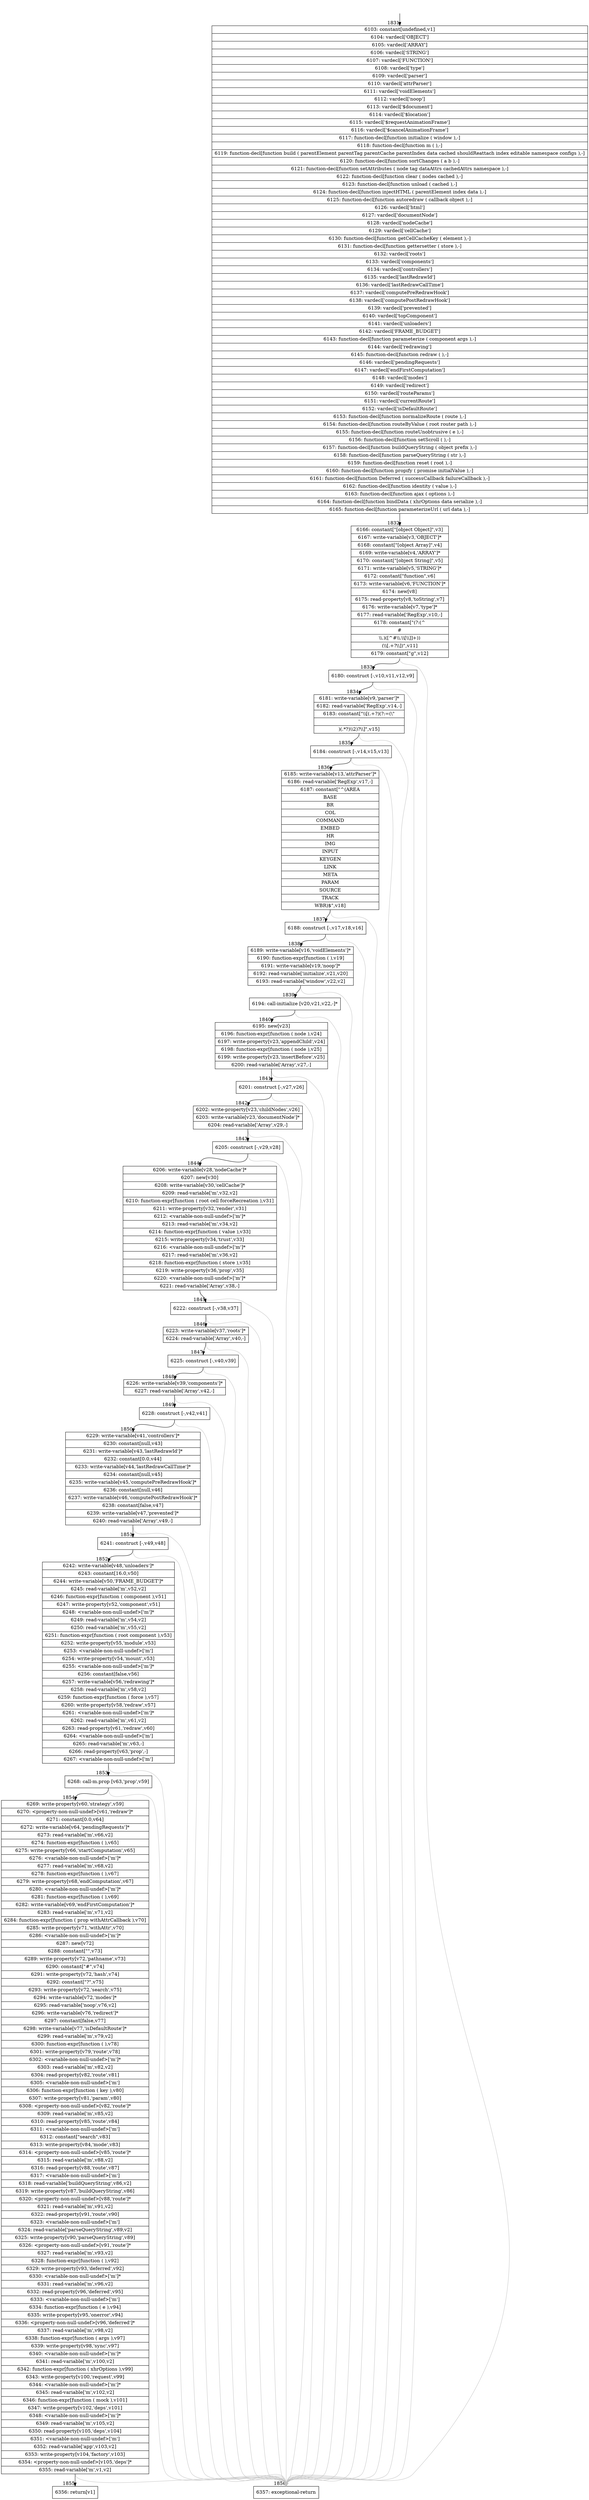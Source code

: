 digraph {
rankdir="TD"
BB_entry1[shape=none,label=""];
BB_entry1 -> BB1831 [tailport=s, headport=n, headlabel="    1831"]
BB1831 [shape=record label="{6103: constant[undefined,v1]|6104: vardecl['OBJECT']|6105: vardecl['ARRAY']|6106: vardecl['STRING']|6107: vardecl['FUNCTION']|6108: vardecl['type']|6109: vardecl['parser']|6110: vardecl['attrParser']|6111: vardecl['voidElements']|6112: vardecl['noop']|6113: vardecl['$document']|6114: vardecl['$location']|6115: vardecl['$requestAnimationFrame']|6116: vardecl['$cancelAnimationFrame']|6117: function-decl[function initialize ( window ),-]|6118: function-decl[function m ( ),-]|6119: function-decl[function build ( parentElement parentTag parentCache parentIndex data cached shouldReattach index editable namespace configs ),-]|6120: function-decl[function sortChanges ( a b ),-]|6121: function-decl[function setAttributes ( node tag dataAttrs cachedAttrs namespace ),-]|6122: function-decl[function clear ( nodes cached ),-]|6123: function-decl[function unload ( cached ),-]|6124: function-decl[function injectHTML ( parentElement index data ),-]|6125: function-decl[function autoredraw ( callback object ),-]|6126: vardecl['html']|6127: vardecl['documentNode']|6128: vardecl['nodeCache']|6129: vardecl['cellCache']|6130: function-decl[function getCellCacheKey ( element ),-]|6131: function-decl[function gettersetter ( store ),-]|6132: vardecl['roots']|6133: vardecl['components']|6134: vardecl['controllers']|6135: vardecl['lastRedrawId']|6136: vardecl['lastRedrawCallTime']|6137: vardecl['computePreRedrawHook']|6138: vardecl['computePostRedrawHook']|6139: vardecl['prevented']|6140: vardecl['topComponent']|6141: vardecl['unloaders']|6142: vardecl['FRAME_BUDGET']|6143: function-decl[function parameterize ( component args ),-]|6144: vardecl['redrawing']|6145: function-decl[function redraw ( ),-]|6146: vardecl['pendingRequests']|6147: vardecl['endFirstComputation']|6148: vardecl['modes']|6149: vardecl['redirect']|6150: vardecl['routeParams']|6151: vardecl['currentRoute']|6152: vardecl['isDefaultRoute']|6153: function-decl[function normalizeRoute ( route ),-]|6154: function-decl[function routeByValue ( root router path ),-]|6155: function-decl[function routeUnobtrusive ( e ),-]|6156: function-decl[function setScroll ( ),-]|6157: function-decl[function buildQueryString ( object prefix ),-]|6158: function-decl[function parseQueryString ( str ),-]|6159: function-decl[function reset ( root ),-]|6160: function-decl[function propify ( promise initialValue ),-]|6161: function-decl[function Deferred ( successCallback failureCallback ),-]|6162: function-decl[function identity ( value ),-]|6163: function-decl[function ajax ( options ),-]|6164: function-decl[function bindData ( xhrOptions data serialize ),-]|6165: function-decl[function parameterizeUrl ( url data ),-]}" ] 
BB1831 -> BB1832 [tailport=s, headport=n, headlabel="      1832"]
BB1832 [shape=record label="{6166: constant[\"[object Object]\",v3]|6167: write-variable[v3,'OBJECT']*|6168: constant[\"[object Array]\",v4]|6169: write-variable[v4,'ARRAY']*|6170: constant[\"[object String]\",v5]|6171: write-variable[v5,'STRING']*|6172: constant[\"function\",v6]|6173: write-variable[v6,'FUNCTION']*|6174: new[v8]|6175: read-property[v8,'toString',v7]|6176: write-variable[v7,'type']*|6177: read-variable['RegExp',v10,-]|6178: constant[\"(?:(^|#|\\\\.)([^#\\\\.\\\\[\\\\]]+))|(\\\\[.+?\\\\])\",v11]|6179: constant[\"g\",v12]}" ] 
BB1832 -> BB1833 [tailport=s, headport=n, headlabel="      1833"]
BB1832 -> BB1856 [tailport=s, headport=n, color=gray, headlabel="      1856"]
BB1833 [shape=record label="{6180: construct [-,v10,v11,v12,v9]}" ] 
BB1833 -> BB1834 [tailport=s, headport=n, headlabel="      1834"]
BB1833 -> BB1856 [tailport=s, headport=n, color=gray]
BB1834 [shape=record label="{6181: write-variable[v9,'parser']*|6182: read-variable['RegExp',v14,-]|6183: constant[\"\\\\[(.+?)(?:=(\\\"|'|)(.*?)\\\\2)?\\\\]\",v15]}" ] 
BB1834 -> BB1835 [tailport=s, headport=n, headlabel="      1835"]
BB1834 -> BB1856 [tailport=s, headport=n, color=gray]
BB1835 [shape=record label="{6184: construct [-,v14,v15,v13]}" ] 
BB1835 -> BB1836 [tailport=s, headport=n, headlabel="      1836"]
BB1835 -> BB1856 [tailport=s, headport=n, color=gray]
BB1836 [shape=record label="{6185: write-variable[v13,'attrParser']*|6186: read-variable['RegExp',v17,-]|6187: constant[\"^(AREA|BASE|BR|COL|COMMAND|EMBED|HR|IMG|INPUT|KEYGEN|LINK|META|PARAM|SOURCE|TRACK|WBR)$\",v18]}" ] 
BB1836 -> BB1837 [tailport=s, headport=n, headlabel="      1837"]
BB1836 -> BB1856 [tailport=s, headport=n, color=gray]
BB1837 [shape=record label="{6188: construct [-,v17,v18,v16]}" ] 
BB1837 -> BB1838 [tailport=s, headport=n, headlabel="      1838"]
BB1837 -> BB1856 [tailport=s, headport=n, color=gray]
BB1838 [shape=record label="{6189: write-variable[v16,'voidElements']*|6190: function-expr[function ( ),v19]|6191: write-variable[v19,'noop']*|6192: read-variable['initialize',v21,v20]|6193: read-variable['window',v22,v2]}" ] 
BB1838 -> BB1839 [tailport=s, headport=n, headlabel="      1839"]
BB1838 -> BB1856 [tailport=s, headport=n, color=gray]
BB1839 [shape=record label="{6194: call-initialize [v20,v21,v22,-]*}" ] 
BB1839 -> BB1840 [tailport=s, headport=n, headlabel="      1840"]
BB1839 -> BB1856 [tailport=s, headport=n, color=gray]
BB1840 [shape=record label="{6195: new[v23]|6196: function-expr[function ( node ),v24]|6197: write-property[v23,'appendChild',v24]|6198: function-expr[function ( node ),v25]|6199: write-property[v23,'insertBefore',v25]|6200: read-variable['Array',v27,-]}" ] 
BB1840 -> BB1841 [tailport=s, headport=n, headlabel="      1841"]
BB1840 -> BB1856 [tailport=s, headport=n, color=gray]
BB1841 [shape=record label="{6201: construct [-,v27,v26]}" ] 
BB1841 -> BB1842 [tailport=s, headport=n, headlabel="      1842"]
BB1841 -> BB1856 [tailport=s, headport=n, color=gray]
BB1842 [shape=record label="{6202: write-property[v23,'childNodes',v26]|6203: write-variable[v23,'documentNode']*|6204: read-variable['Array',v29,-]}" ] 
BB1842 -> BB1843 [tailport=s, headport=n, headlabel="      1843"]
BB1842 -> BB1856 [tailport=s, headport=n, color=gray]
BB1843 [shape=record label="{6205: construct [-,v29,v28]}" ] 
BB1843 -> BB1844 [tailport=s, headport=n, headlabel="      1844"]
BB1843 -> BB1856 [tailport=s, headport=n, color=gray]
BB1844 [shape=record label="{6206: write-variable[v28,'nodeCache']*|6207: new[v30]|6208: write-variable[v30,'cellCache']*|6209: read-variable['m',v32,v2]|6210: function-expr[function ( root cell forceRecreation ),v31]|6211: write-property[v32,'render',v31]|6212: \<variable-non-null-undef\>['m']*|6213: read-variable['m',v34,v2]|6214: function-expr[function ( value ),v33]|6215: write-property[v34,'trust',v33]|6216: \<variable-non-null-undef\>['m']*|6217: read-variable['m',v36,v2]|6218: function-expr[function ( store ),v35]|6219: write-property[v36,'prop',v35]|6220: \<variable-non-null-undef\>['m']*|6221: read-variable['Array',v38,-]}" ] 
BB1844 -> BB1845 [tailport=s, headport=n, headlabel="      1845"]
BB1844 -> BB1856 [tailport=s, headport=n, color=gray]
BB1845 [shape=record label="{6222: construct [-,v38,v37]}" ] 
BB1845 -> BB1846 [tailport=s, headport=n, headlabel="      1846"]
BB1845 -> BB1856 [tailport=s, headport=n, color=gray]
BB1846 [shape=record label="{6223: write-variable[v37,'roots']*|6224: read-variable['Array',v40,-]}" ] 
BB1846 -> BB1847 [tailport=s, headport=n, headlabel="      1847"]
BB1846 -> BB1856 [tailport=s, headport=n, color=gray]
BB1847 [shape=record label="{6225: construct [-,v40,v39]}" ] 
BB1847 -> BB1848 [tailport=s, headport=n, headlabel="      1848"]
BB1847 -> BB1856 [tailport=s, headport=n, color=gray]
BB1848 [shape=record label="{6226: write-variable[v39,'components']*|6227: read-variable['Array',v42,-]}" ] 
BB1848 -> BB1849 [tailport=s, headport=n, headlabel="      1849"]
BB1848 -> BB1856 [tailport=s, headport=n, color=gray]
BB1849 [shape=record label="{6228: construct [-,v42,v41]}" ] 
BB1849 -> BB1850 [tailport=s, headport=n, headlabel="      1850"]
BB1849 -> BB1856 [tailport=s, headport=n, color=gray]
BB1850 [shape=record label="{6229: write-variable[v41,'controllers']*|6230: constant[null,v43]|6231: write-variable[v43,'lastRedrawId']*|6232: constant[0.0,v44]|6233: write-variable[v44,'lastRedrawCallTime']*|6234: constant[null,v45]|6235: write-variable[v45,'computePreRedrawHook']*|6236: constant[null,v46]|6237: write-variable[v46,'computePostRedrawHook']*|6238: constant[false,v47]|6239: write-variable[v47,'prevented']*|6240: read-variable['Array',v49,-]}" ] 
BB1850 -> BB1851 [tailport=s, headport=n, headlabel="      1851"]
BB1850 -> BB1856 [tailport=s, headport=n, color=gray]
BB1851 [shape=record label="{6241: construct [-,v49,v48]}" ] 
BB1851 -> BB1852 [tailport=s, headport=n, headlabel="      1852"]
BB1851 -> BB1856 [tailport=s, headport=n, color=gray]
BB1852 [shape=record label="{6242: write-variable[v48,'unloaders']*|6243: constant[16.0,v50]|6244: write-variable[v50,'FRAME_BUDGET']*|6245: read-variable['m',v52,v2]|6246: function-expr[function ( component ),v51]|6247: write-property[v52,'component',v51]|6248: \<variable-non-null-undef\>['m']*|6249: read-variable['m',v54,v2]|6250: read-variable['m',v55,v2]|6251: function-expr[function ( root component ),v53]|6252: write-property[v55,'module',v53]|6253: \<variable-non-null-undef\>['m']|6254: write-property[v54,'mount',v53]|6255: \<variable-non-null-undef\>['m']*|6256: constant[false,v56]|6257: write-variable[v56,'redrawing']*|6258: read-variable['m',v58,v2]|6259: function-expr[function ( force ),v57]|6260: write-property[v58,'redraw',v57]|6261: \<variable-non-null-undef\>['m']*|6262: read-variable['m',v61,v2]|6263: read-property[v61,'redraw',v60]|6264: \<variable-non-null-undef\>['m']|6265: read-variable['m',v63,-]|6266: read-property[v63,'prop',-]|6267: \<variable-non-null-undef\>['m']}" ] 
BB1852 -> BB1853 [tailport=s, headport=n, headlabel="      1853"]
BB1852 -> BB1856 [tailport=s, headport=n, color=gray]
BB1853 [shape=record label="{6268: call-m.prop [v63,'prop',v59]}" ] 
BB1853 -> BB1854 [tailport=s, headport=n, headlabel="      1854"]
BB1853 -> BB1856 [tailport=s, headport=n, color=gray]
BB1854 [shape=record label="{6269: write-property[v60,'strategy',v59]|6270: \<property-non-null-undef\>[v61,'redraw']*|6271: constant[0.0,v64]|6272: write-variable[v64,'pendingRequests']*|6273: read-variable['m',v66,v2]|6274: function-expr[function ( ),v65]|6275: write-property[v66,'startComputation',v65]|6276: \<variable-non-null-undef\>['m']*|6277: read-variable['m',v68,v2]|6278: function-expr[function ( ),v67]|6279: write-property[v68,'endComputation',v67]|6280: \<variable-non-null-undef\>['m']*|6281: function-expr[function ( ),v69]|6282: write-variable[v69,'endFirstComputation']*|6283: read-variable['m',v71,v2]|6284: function-expr[function ( prop withAttrCallback ),v70]|6285: write-property[v71,'withAttr',v70]|6286: \<variable-non-null-undef\>['m']*|6287: new[v72]|6288: constant[\"\",v73]|6289: write-property[v72,'pathname',v73]|6290: constant[\"#\",v74]|6291: write-property[v72,'hash',v74]|6292: constant[\"?\",v75]|6293: write-property[v72,'search',v75]|6294: write-variable[v72,'modes']*|6295: read-variable['noop',v76,v2]|6296: write-variable[v76,'redirect']*|6297: constant[false,v77]|6298: write-variable[v77,'isDefaultRoute']*|6299: read-variable['m',v79,v2]|6300: function-expr[function ( ),v78]|6301: write-property[v79,'route',v78]|6302: \<variable-non-null-undef\>['m']*|6303: read-variable['m',v82,v2]|6304: read-property[v82,'route',v81]|6305: \<variable-non-null-undef\>['m']|6306: function-expr[function ( key ),v80]|6307: write-property[v81,'param',v80]|6308: \<property-non-null-undef\>[v82,'route']*|6309: read-variable['m',v85,v2]|6310: read-property[v85,'route',v84]|6311: \<variable-non-null-undef\>['m']|6312: constant[\"search\",v83]|6313: write-property[v84,'mode',v83]|6314: \<property-non-null-undef\>[v85,'route']*|6315: read-variable['m',v88,v2]|6316: read-property[v88,'route',v87]|6317: \<variable-non-null-undef\>['m']|6318: read-variable['buildQueryString',v86,v2]|6319: write-property[v87,'buildQueryString',v86]|6320: \<property-non-null-undef\>[v88,'route']*|6321: read-variable['m',v91,v2]|6322: read-property[v91,'route',v90]|6323: \<variable-non-null-undef\>['m']|6324: read-variable['parseQueryString',v89,v2]|6325: write-property[v90,'parseQueryString',v89]|6326: \<property-non-null-undef\>[v91,'route']*|6327: read-variable['m',v93,v2]|6328: function-expr[function ( ),v92]|6329: write-property[v93,'deferred',v92]|6330: \<variable-non-null-undef\>['m']*|6331: read-variable['m',v96,v2]|6332: read-property[v96,'deferred',v95]|6333: \<variable-non-null-undef\>['m']|6334: function-expr[function ( e ),v94]|6335: write-property[v95,'onerror',v94]|6336: \<property-non-null-undef\>[v96,'deferred']*|6337: read-variable['m',v98,v2]|6338: function-expr[function ( args ),v97]|6339: write-property[v98,'sync',v97]|6340: \<variable-non-null-undef\>['m']*|6341: read-variable['m',v100,v2]|6342: function-expr[function ( xhrOptions ),v99]|6343: write-property[v100,'request',v99]|6344: \<variable-non-null-undef\>['m']*|6345: read-variable['m',v102,v2]|6346: function-expr[function ( mock ),v101]|6347: write-property[v102,'deps',v101]|6348: \<variable-non-null-undef\>['m']*|6349: read-variable['m',v105,v2]|6350: read-property[v105,'deps',v104]|6351: \<variable-non-null-undef\>['m']|6352: read-variable['app',v103,v2]|6353: write-property[v104,'factory',v103]|6354: \<property-non-null-undef\>[v105,'deps']*|6355: read-variable['m',v1,v2]}" ] 
BB1854 -> BB1855 [tailport=s, headport=n, headlabel="      1855"]
BB1854 -> BB1856 [tailport=s, headport=n, color=gray]
BB1855 [shape=record label="{6356: return[v1]}" ] 
BB1856 [shape=record label="{6357: exceptional-return}" ] 
//#$~ 1155
}
